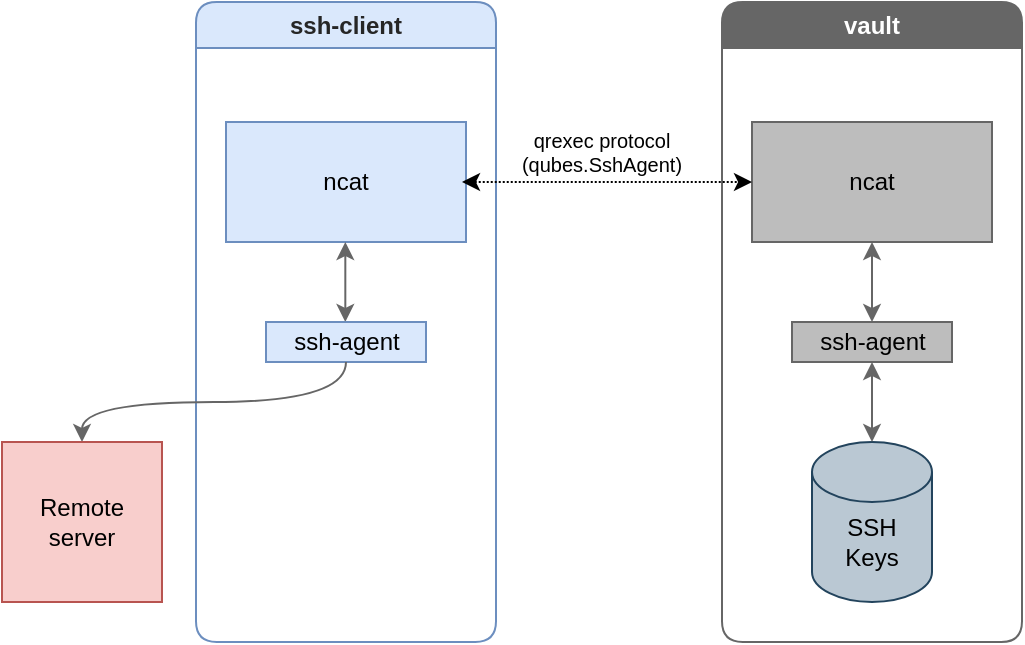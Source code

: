 <mxfile version="13.9.9" type="github">
  <diagram id="SKtbNTC9j6CT3jW_uAWr" name="Page-1">
    <mxGraphModel dx="1422" dy="783" grid="1" gridSize="10" guides="1" tooltips="1" connect="1" arrows="1" fold="1" page="0" pageScale="1" pageWidth="1169" pageHeight="826" background="#ffffff" math="0" shadow="0">
      <root>
        <mxCell id="0" />
        <mxCell id="1" parent="0" />
        <mxCell id="5" value="vault" style="swimlane;whiteSpace=wrap;html=1;rounded=1;shadow=0;glass=0;comic=0;startSize=23;swimlaneFillColor=#ffffff;fontColor=#ffffff;fillColor=#666666;strokeColor=#666666;" parent="1" vertex="1">
          <mxGeometry x="600" y="40" width="150" height="320" as="geometry" />
        </mxCell>
        <mxCell id="QTO3XgoEFIxhdkZU8tme-128" value="" style="shape=cylinder3;whiteSpace=wrap;html=1;boundedLbl=1;backgroundOutline=1;size=15;rounded=0;glass=0;comic=0;strokeColor=#23445d;strokeWidth=1;fillColor=#bac8d3;" parent="5" vertex="1">
          <mxGeometry x="45" y="220" width="60" height="80" as="geometry" />
        </mxCell>
        <mxCell id="QTO3XgoEFIxhdkZU8tme-129" value="&lt;div&gt;SSH Keys&lt;/div&gt;" style="text;html=1;strokeColor=none;fillColor=none;align=center;verticalAlign=middle;whiteSpace=wrap;rounded=0;glass=0;comic=0;" parent="5" vertex="1">
          <mxGeometry x="55" y="260" width="40" height="20" as="geometry" />
        </mxCell>
        <mxCell id="QTO3XgoEFIxhdkZU8tme-130" value="" style="rounded=0;whiteSpace=wrap;html=1;glass=0;comic=0;strokeWidth=1;fillColor=#BDBDBD;strokeColor=#666666;" parent="5" vertex="1">
          <mxGeometry x="15" y="60" width="120" height="60" as="geometry" />
        </mxCell>
        <mxCell id="QTO3XgoEFIxhdkZU8tme-133" value="" style="rounded=0;whiteSpace=wrap;html=1;glass=0;comic=0;strokeWidth=1;fillColor=#BDBDBD;strokeColor=#666666;" parent="5" vertex="1">
          <mxGeometry x="35" y="160" width="80" height="20" as="geometry" />
        </mxCell>
        <mxCell id="QTO3XgoEFIxhdkZU8tme-134" value="" style="endArrow=classic;startArrow=classic;html=1;entryX=0.5;entryY=1;entryDx=0;entryDy=0;exitX=0.5;exitY=0;exitDx=0;exitDy=0;exitPerimeter=0;strokeColor=#666666;" parent="5" source="QTO3XgoEFIxhdkZU8tme-128" target="QTO3XgoEFIxhdkZU8tme-133" edge="1">
          <mxGeometry width="50" height="50" relative="1" as="geometry">
            <mxPoint x="70" y="220" as="sourcePoint" />
            <mxPoint x="120" y="170" as="targetPoint" />
          </mxGeometry>
        </mxCell>
        <mxCell id="QTO3XgoEFIxhdkZU8tme-135" value="&lt;div&gt;ssh-agent&lt;/div&gt;" style="text;html=1;strokeColor=none;fillColor=none;align=center;verticalAlign=middle;whiteSpace=wrap;rounded=0;glass=0;comic=0;" parent="5" vertex="1">
          <mxGeometry x="42.5" y="160" width="65" height="20" as="geometry" />
        </mxCell>
        <mxCell id="QTO3XgoEFIxhdkZU8tme-136" value="" style="endArrow=classic;startArrow=classic;html=1;strokeColor=#666666;entryX=0.5;entryY=1;entryDx=0;entryDy=0;exitX=0.5;exitY=0;exitDx=0;exitDy=0;" parent="5" source="QTO3XgoEFIxhdkZU8tme-135" target="QTO3XgoEFIxhdkZU8tme-130" edge="1">
          <mxGeometry width="50" height="50" relative="1" as="geometry">
            <mxPoint x="70" y="160" as="sourcePoint" />
            <mxPoint x="120" y="110" as="targetPoint" />
          </mxGeometry>
        </mxCell>
        <mxCell id="QTO3XgoEFIxhdkZU8tme-137" value="ncat" style="text;html=1;strokeColor=none;fillColor=none;align=center;verticalAlign=middle;whiteSpace=wrap;rounded=0;glass=0;comic=0;" parent="5" vertex="1">
          <mxGeometry x="55" y="80" width="40" height="20" as="geometry" />
        </mxCell>
        <mxCell id="90" value="&lt;font color=&quot;#262626&quot;&gt;ssh-client&lt;/font&gt;" style="swimlane;whiteSpace=wrap;html=1;rounded=1;shadow=0;glass=0;comic=0;strokeColor=#6c8ebf;fillColor=#dae8fc;startSize=23;swimlaneFillColor=#ffffff;" parent="1" vertex="1">
          <mxGeometry x="337" y="40" width="150" height="320" as="geometry">
            <mxRectangle x="337" y="40" width="120" height="23" as="alternateBounds" />
          </mxGeometry>
        </mxCell>
        <mxCell id="QTO3XgoEFIxhdkZU8tme-127" value="" style="rounded=0;whiteSpace=wrap;html=1;glass=0;comic=0;strokeWidth=1;fillColor=#DAE8FC;strokeColor=#6C8EBF;" parent="90" vertex="1">
          <mxGeometry x="15" y="60" width="120" height="60" as="geometry" />
        </mxCell>
        <mxCell id="QTO3XgoEFIxhdkZU8tme-131" value="" style="endArrow=classic;startArrow=classic;html=1;entryX=0;entryY=0.5;entryDx=0;entryDy=0;dashed=1;dashPattern=1 1;" parent="90" target="QTO3XgoEFIxhdkZU8tme-130" edge="1">
          <mxGeometry width="50" height="50" relative="1" as="geometry">
            <mxPoint x="133" y="90" as="sourcePoint" />
            <mxPoint x="183" y="40" as="targetPoint" />
          </mxGeometry>
        </mxCell>
        <mxCell id="QTO3XgoEFIxhdkZU8tme-138" value="ncat" style="text;html=1;strokeColor=none;fillColor=none;align=center;verticalAlign=middle;whiteSpace=wrap;rounded=0;glass=0;comic=0;" parent="90" vertex="1">
          <mxGeometry x="45" y="80" width="60" height="20" as="geometry" />
        </mxCell>
        <mxCell id="QTO3XgoEFIxhdkZU8tme-141" value="" style="endArrow=classic;startArrow=classic;html=1;strokeColor=#666666;entryX=0.5;entryY=1;entryDx=0;entryDy=0;exitX=0.5;exitY=0;exitDx=0;exitDy=0;" parent="90" edge="1">
          <mxGeometry width="50" height="50" relative="1" as="geometry">
            <mxPoint x="74.66" y="160" as="sourcePoint" />
            <mxPoint x="74.66" y="120" as="targetPoint" />
          </mxGeometry>
        </mxCell>
        <mxCell id="QTO3XgoEFIxhdkZU8tme-143" value="" style="rounded=0;whiteSpace=wrap;html=1;glass=0;comic=0;strokeWidth=1;fillColor=#dae8fc;strokeColor=#6c8ebf;" parent="90" vertex="1">
          <mxGeometry x="35" y="160" width="80" height="20" as="geometry" />
        </mxCell>
        <mxCell id="QTO3XgoEFIxhdkZU8tme-142" value="&lt;div&gt;ssh-agent&lt;/div&gt;" style="text;html=1;strokeColor=none;fillColor=none;align=center;verticalAlign=middle;whiteSpace=wrap;rounded=0;glass=0;comic=0;" parent="90" vertex="1">
          <mxGeometry x="42.5" y="160" width="65" height="20" as="geometry" />
        </mxCell>
        <mxCell id="QTO3XgoEFIxhdkZU8tme-132" value="&lt;div style=&quot;font-size: 10px&quot;&gt;&lt;font style=&quot;font-size: 10px&quot;&gt;qrexec protocol&lt;/font&gt;&lt;/div&gt;&lt;div style=&quot;font-size: 10px&quot;&gt;&lt;font style=&quot;font-size: 10px&quot;&gt;(qubes.SshAgent)&lt;br&gt;&lt;/font&gt;&lt;/div&gt;" style="text;html=1;strokeColor=none;fillColor=none;align=center;verticalAlign=middle;whiteSpace=wrap;rounded=0;glass=0;comic=0;" parent="1" vertex="1">
          <mxGeometry x="520" y="110" width="40" height="10" as="geometry" />
        </mxCell>
        <mxCell id="QTO3XgoEFIxhdkZU8tme-147" style="edgeStyle=orthogonalEdgeStyle;curved=1;rounded=0;orthogonalLoop=1;jettySize=auto;html=1;exitX=0.5;exitY=1;exitDx=0;exitDy=0;strokeColor=#666666;" parent="1" source="QTO3XgoEFIxhdkZU8tme-142" edge="1">
          <mxGeometry relative="1" as="geometry">
            <mxPoint x="280" y="260" as="targetPoint" />
            <Array as="points">
              <mxPoint x="412" y="240" />
              <mxPoint x="280" y="240" />
            </Array>
          </mxGeometry>
        </mxCell>
        <mxCell id="QTO3XgoEFIxhdkZU8tme-149" value="" style="whiteSpace=wrap;html=1;aspect=fixed;rounded=0;glass=0;comic=0;strokeColor=#b85450;strokeWidth=1;fillColor=#f8cecc;" parent="1" vertex="1">
          <mxGeometry x="240" y="260" width="80" height="80" as="geometry" />
        </mxCell>
        <mxCell id="QTO3XgoEFIxhdkZU8tme-150" value="Remote server" style="text;html=1;strokeColor=none;fillColor=none;align=center;verticalAlign=middle;whiteSpace=wrap;rounded=0;glass=0;comic=0;" parent="1" vertex="1">
          <mxGeometry x="260" y="290" width="40" height="20" as="geometry" />
        </mxCell>
      </root>
    </mxGraphModel>
  </diagram>
</mxfile>
